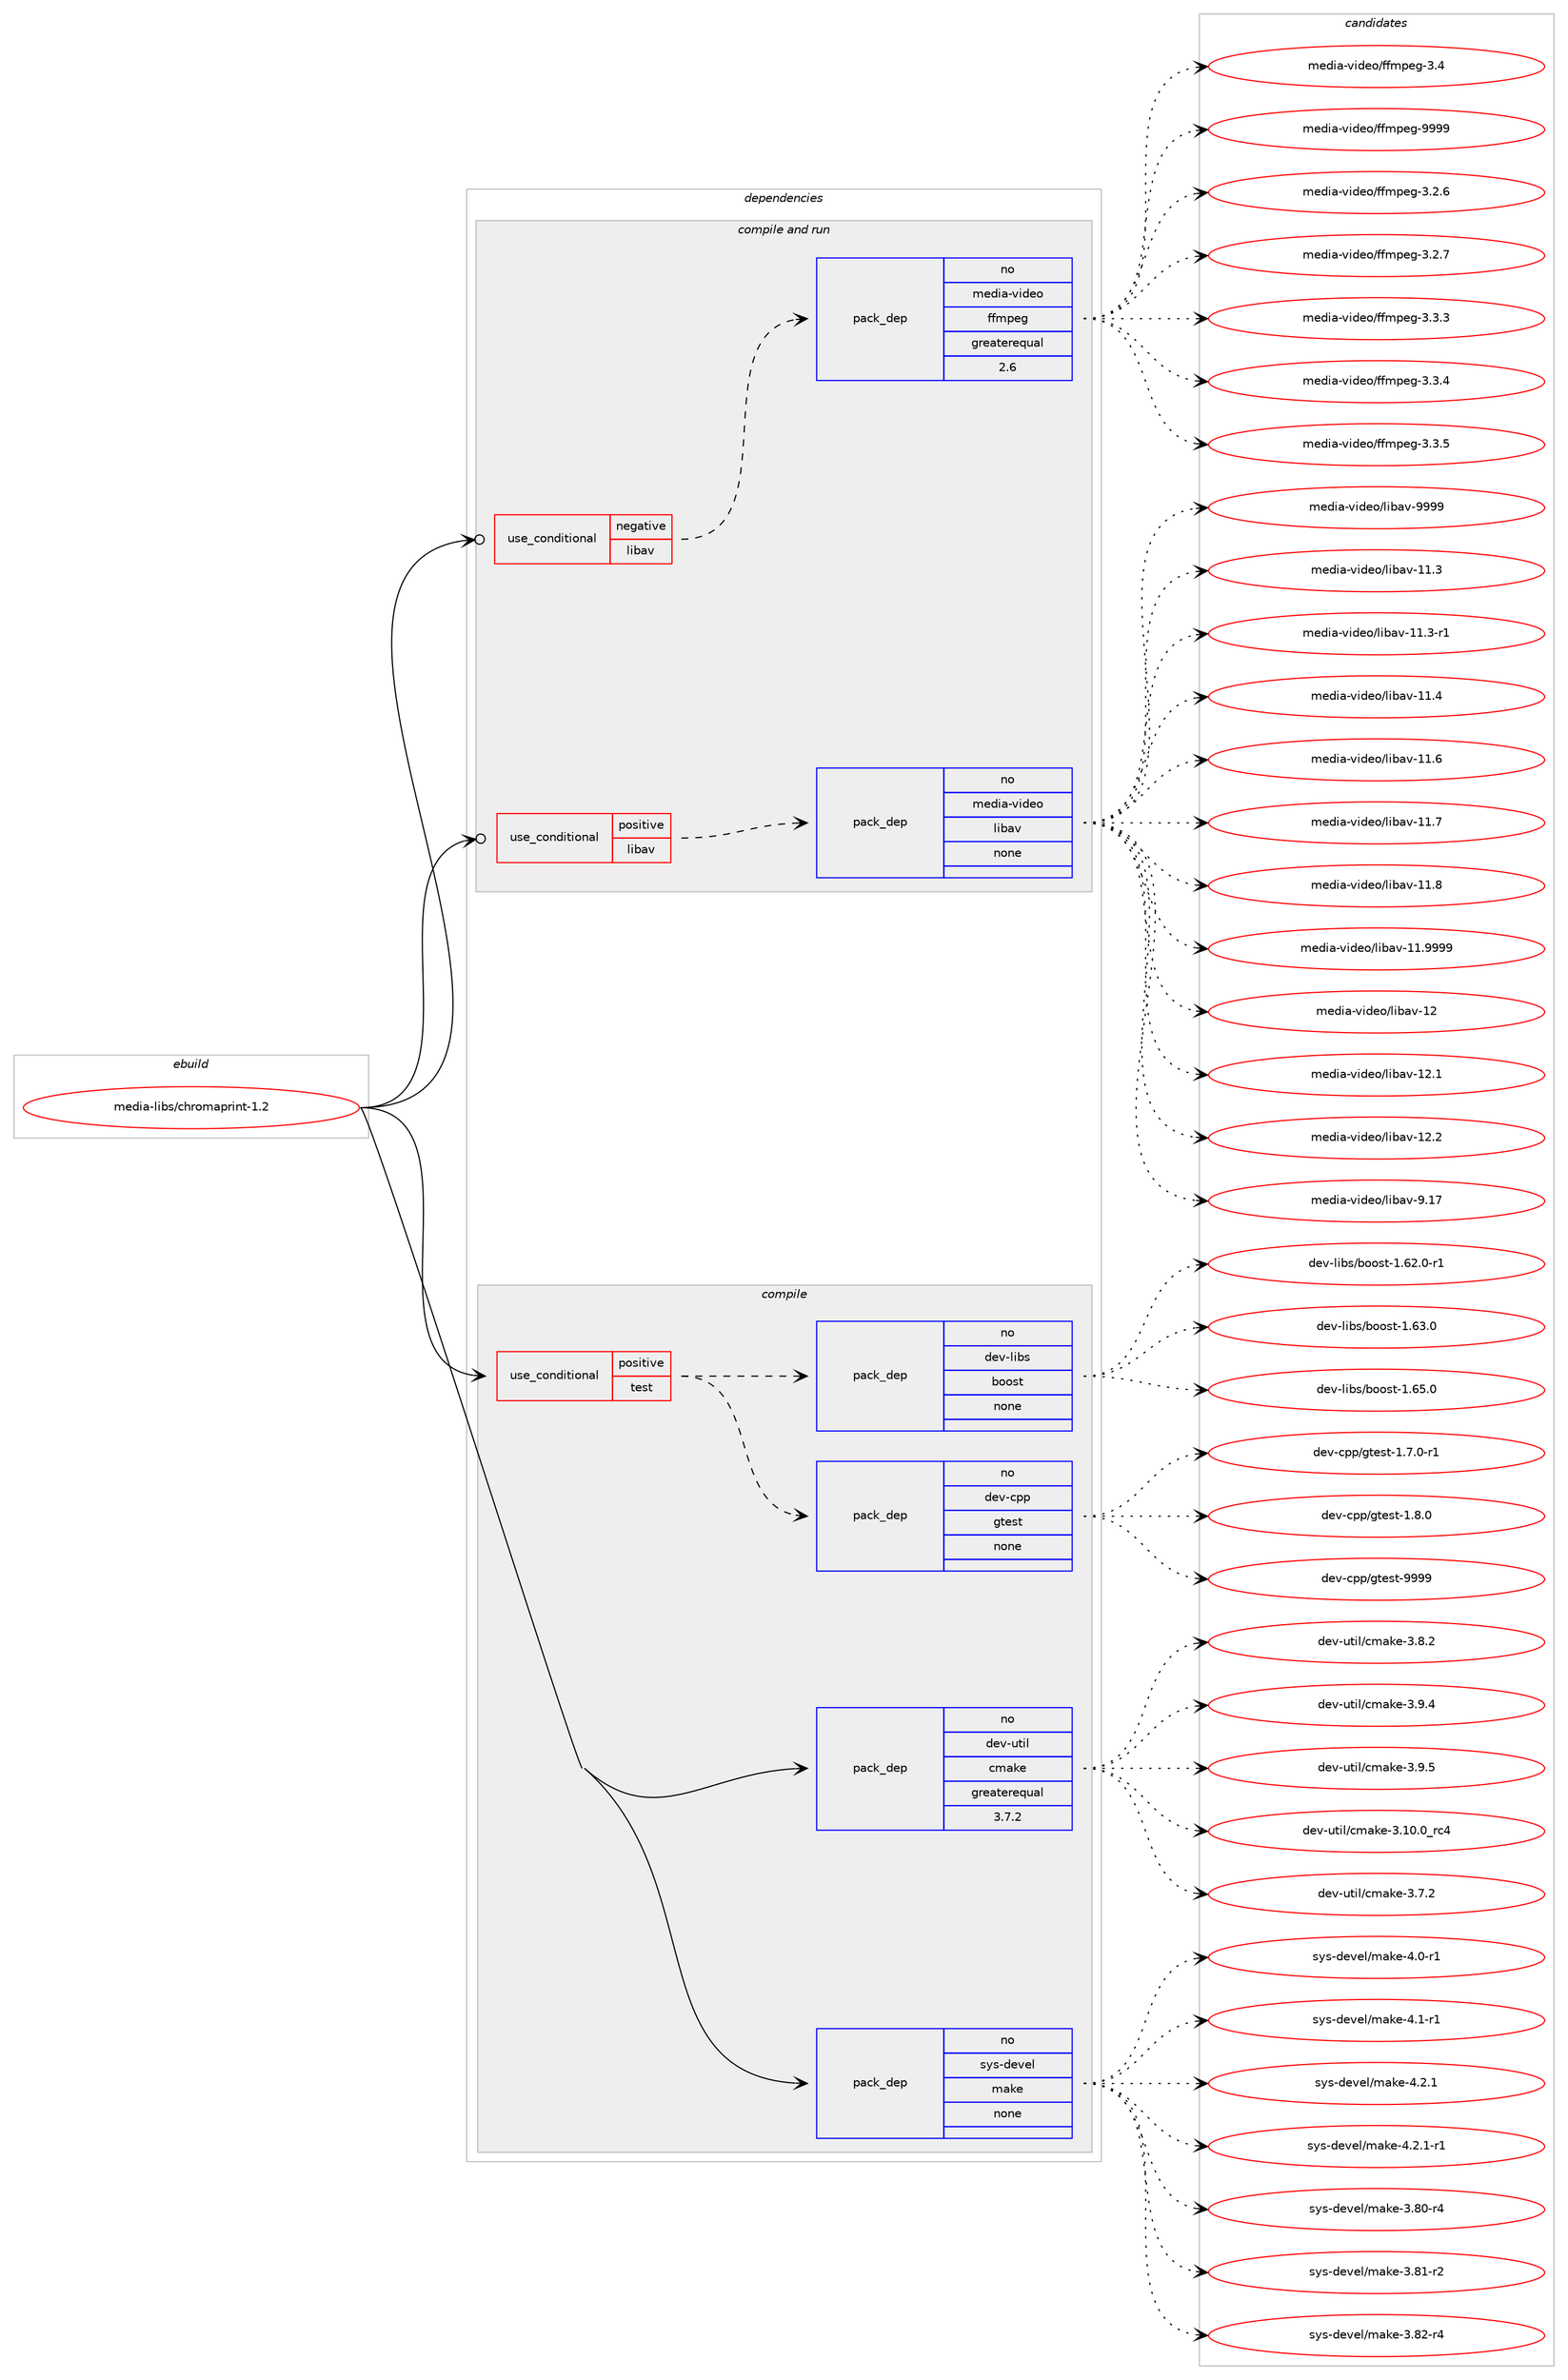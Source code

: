 digraph prolog {

# *************
# Graph options
# *************

newrank=true;
concentrate=true;
compound=true;
graph [rankdir=LR,fontname=Helvetica,fontsize=10,ranksep=1.5];#, ranksep=2.5, nodesep=0.2];
edge  [arrowhead=vee];
node  [fontname=Helvetica,fontsize=10];

# **********
# The ebuild
# **********

subgraph cluster_leftcol {
color=gray;
rank=same;
label=<<i>ebuild</i>>;
id [label="media-libs/chromaprint-1.2", color=red, width=4, href="../media-libs/chromaprint-1.2.svg"];
}

# ****************
# The dependencies
# ****************

subgraph cluster_midcol {
color=gray;
label=<<i>dependencies</i>>;
subgraph cluster_compile {
fillcolor="#eeeeee";
style=filled;
label=<<i>compile</i>>;
subgraph cond88789 {
dependency359695 [label=<<TABLE BORDER="0" CELLBORDER="1" CELLSPACING="0" CELLPADDING="4"><TR><TD ROWSPAN="3" CELLPADDING="10">use_conditional</TD></TR><TR><TD>positive</TD></TR><TR><TD>test</TD></TR></TABLE>>, shape=none, color=red];
subgraph pack265412 {
dependency359696 [label=<<TABLE BORDER="0" CELLBORDER="1" CELLSPACING="0" CELLPADDING="4" WIDTH="220"><TR><TD ROWSPAN="6" CELLPADDING="30">pack_dep</TD></TR><TR><TD WIDTH="110">no</TD></TR><TR><TD>dev-cpp</TD></TR><TR><TD>gtest</TD></TR><TR><TD>none</TD></TR><TR><TD></TD></TR></TABLE>>, shape=none, color=blue];
}
dependency359695:e -> dependency359696:w [weight=20,style="dashed",arrowhead="vee"];
subgraph pack265413 {
dependency359697 [label=<<TABLE BORDER="0" CELLBORDER="1" CELLSPACING="0" CELLPADDING="4" WIDTH="220"><TR><TD ROWSPAN="6" CELLPADDING="30">pack_dep</TD></TR><TR><TD WIDTH="110">no</TD></TR><TR><TD>dev-libs</TD></TR><TR><TD>boost</TD></TR><TR><TD>none</TD></TR><TR><TD></TD></TR></TABLE>>, shape=none, color=blue];
}
dependency359695:e -> dependency359697:w [weight=20,style="dashed",arrowhead="vee"];
}
id:e -> dependency359695:w [weight=20,style="solid",arrowhead="vee"];
subgraph pack265414 {
dependency359698 [label=<<TABLE BORDER="0" CELLBORDER="1" CELLSPACING="0" CELLPADDING="4" WIDTH="220"><TR><TD ROWSPAN="6" CELLPADDING="30">pack_dep</TD></TR><TR><TD WIDTH="110">no</TD></TR><TR><TD>dev-util</TD></TR><TR><TD>cmake</TD></TR><TR><TD>greaterequal</TD></TR><TR><TD>3.7.2</TD></TR></TABLE>>, shape=none, color=blue];
}
id:e -> dependency359698:w [weight=20,style="solid",arrowhead="vee"];
subgraph pack265415 {
dependency359699 [label=<<TABLE BORDER="0" CELLBORDER="1" CELLSPACING="0" CELLPADDING="4" WIDTH="220"><TR><TD ROWSPAN="6" CELLPADDING="30">pack_dep</TD></TR><TR><TD WIDTH="110">no</TD></TR><TR><TD>sys-devel</TD></TR><TR><TD>make</TD></TR><TR><TD>none</TD></TR><TR><TD></TD></TR></TABLE>>, shape=none, color=blue];
}
id:e -> dependency359699:w [weight=20,style="solid",arrowhead="vee"];
}
subgraph cluster_compileandrun {
fillcolor="#eeeeee";
style=filled;
label=<<i>compile and run</i>>;
subgraph cond88790 {
dependency359700 [label=<<TABLE BORDER="0" CELLBORDER="1" CELLSPACING="0" CELLPADDING="4"><TR><TD ROWSPAN="3" CELLPADDING="10">use_conditional</TD></TR><TR><TD>negative</TD></TR><TR><TD>libav</TD></TR></TABLE>>, shape=none, color=red];
subgraph pack265416 {
dependency359701 [label=<<TABLE BORDER="0" CELLBORDER="1" CELLSPACING="0" CELLPADDING="4" WIDTH="220"><TR><TD ROWSPAN="6" CELLPADDING="30">pack_dep</TD></TR><TR><TD WIDTH="110">no</TD></TR><TR><TD>media-video</TD></TR><TR><TD>ffmpeg</TD></TR><TR><TD>greaterequal</TD></TR><TR><TD>2.6</TD></TR></TABLE>>, shape=none, color=blue];
}
dependency359700:e -> dependency359701:w [weight=20,style="dashed",arrowhead="vee"];
}
id:e -> dependency359700:w [weight=20,style="solid",arrowhead="odotvee"];
subgraph cond88791 {
dependency359702 [label=<<TABLE BORDER="0" CELLBORDER="1" CELLSPACING="0" CELLPADDING="4"><TR><TD ROWSPAN="3" CELLPADDING="10">use_conditional</TD></TR><TR><TD>positive</TD></TR><TR><TD>libav</TD></TR></TABLE>>, shape=none, color=red];
subgraph pack265417 {
dependency359703 [label=<<TABLE BORDER="0" CELLBORDER="1" CELLSPACING="0" CELLPADDING="4" WIDTH="220"><TR><TD ROWSPAN="6" CELLPADDING="30">pack_dep</TD></TR><TR><TD WIDTH="110">no</TD></TR><TR><TD>media-video</TD></TR><TR><TD>libav</TD></TR><TR><TD>none</TD></TR><TR><TD></TD></TR></TABLE>>, shape=none, color=blue];
}
dependency359702:e -> dependency359703:w [weight=20,style="dashed",arrowhead="vee"];
}
id:e -> dependency359702:w [weight=20,style="solid",arrowhead="odotvee"];
}
subgraph cluster_run {
fillcolor="#eeeeee";
style=filled;
label=<<i>run</i>>;
}
}

# **************
# The candidates
# **************

subgraph cluster_choices {
rank=same;
color=gray;
label=<<i>candidates</i>>;

subgraph choice265412 {
color=black;
nodesep=1;
choice1001011184599112112471031161011151164549465546484511449 [label="dev-cpp/gtest-1.7.0-r1", color=red, width=4,href="../dev-cpp/gtest-1.7.0-r1.svg"];
choice100101118459911211247103116101115116454946564648 [label="dev-cpp/gtest-1.8.0", color=red, width=4,href="../dev-cpp/gtest-1.8.0.svg"];
choice1001011184599112112471031161011151164557575757 [label="dev-cpp/gtest-9999", color=red, width=4,href="../dev-cpp/gtest-9999.svg"];
dependency359696:e -> choice1001011184599112112471031161011151164549465546484511449:w [style=dotted,weight="100"];
dependency359696:e -> choice100101118459911211247103116101115116454946564648:w [style=dotted,weight="100"];
dependency359696:e -> choice1001011184599112112471031161011151164557575757:w [style=dotted,weight="100"];
}
subgraph choice265413 {
color=black;
nodesep=1;
choice10010111845108105981154798111111115116454946545046484511449 [label="dev-libs/boost-1.62.0-r1", color=red, width=4,href="../dev-libs/boost-1.62.0-r1.svg"];
choice1001011184510810598115479811111111511645494654514648 [label="dev-libs/boost-1.63.0", color=red, width=4,href="../dev-libs/boost-1.63.0.svg"];
choice1001011184510810598115479811111111511645494654534648 [label="dev-libs/boost-1.65.0", color=red, width=4,href="../dev-libs/boost-1.65.0.svg"];
dependency359697:e -> choice10010111845108105981154798111111115116454946545046484511449:w [style=dotted,weight="100"];
dependency359697:e -> choice1001011184510810598115479811111111511645494654514648:w [style=dotted,weight="100"];
dependency359697:e -> choice1001011184510810598115479811111111511645494654534648:w [style=dotted,weight="100"];
}
subgraph choice265414 {
color=black;
nodesep=1;
choice1001011184511711610510847991099710710145514649484648951149952 [label="dev-util/cmake-3.10.0_rc4", color=red, width=4,href="../dev-util/cmake-3.10.0_rc4.svg"];
choice10010111845117116105108479910997107101455146554650 [label="dev-util/cmake-3.7.2", color=red, width=4,href="../dev-util/cmake-3.7.2.svg"];
choice10010111845117116105108479910997107101455146564650 [label="dev-util/cmake-3.8.2", color=red, width=4,href="../dev-util/cmake-3.8.2.svg"];
choice10010111845117116105108479910997107101455146574652 [label="dev-util/cmake-3.9.4", color=red, width=4,href="../dev-util/cmake-3.9.4.svg"];
choice10010111845117116105108479910997107101455146574653 [label="dev-util/cmake-3.9.5", color=red, width=4,href="../dev-util/cmake-3.9.5.svg"];
dependency359698:e -> choice1001011184511711610510847991099710710145514649484648951149952:w [style=dotted,weight="100"];
dependency359698:e -> choice10010111845117116105108479910997107101455146554650:w [style=dotted,weight="100"];
dependency359698:e -> choice10010111845117116105108479910997107101455146564650:w [style=dotted,weight="100"];
dependency359698:e -> choice10010111845117116105108479910997107101455146574652:w [style=dotted,weight="100"];
dependency359698:e -> choice10010111845117116105108479910997107101455146574653:w [style=dotted,weight="100"];
}
subgraph choice265415 {
color=black;
nodesep=1;
choice11512111545100101118101108471099710710145514656484511452 [label="sys-devel/make-3.80-r4", color=red, width=4,href="../sys-devel/make-3.80-r4.svg"];
choice11512111545100101118101108471099710710145514656494511450 [label="sys-devel/make-3.81-r2", color=red, width=4,href="../sys-devel/make-3.81-r2.svg"];
choice11512111545100101118101108471099710710145514656504511452 [label="sys-devel/make-3.82-r4", color=red, width=4,href="../sys-devel/make-3.82-r4.svg"];
choice115121115451001011181011084710997107101455246484511449 [label="sys-devel/make-4.0-r1", color=red, width=4,href="../sys-devel/make-4.0-r1.svg"];
choice115121115451001011181011084710997107101455246494511449 [label="sys-devel/make-4.1-r1", color=red, width=4,href="../sys-devel/make-4.1-r1.svg"];
choice115121115451001011181011084710997107101455246504649 [label="sys-devel/make-4.2.1", color=red, width=4,href="../sys-devel/make-4.2.1.svg"];
choice1151211154510010111810110847109971071014552465046494511449 [label="sys-devel/make-4.2.1-r1", color=red, width=4,href="../sys-devel/make-4.2.1-r1.svg"];
dependency359699:e -> choice11512111545100101118101108471099710710145514656484511452:w [style=dotted,weight="100"];
dependency359699:e -> choice11512111545100101118101108471099710710145514656494511450:w [style=dotted,weight="100"];
dependency359699:e -> choice11512111545100101118101108471099710710145514656504511452:w [style=dotted,weight="100"];
dependency359699:e -> choice115121115451001011181011084710997107101455246484511449:w [style=dotted,weight="100"];
dependency359699:e -> choice115121115451001011181011084710997107101455246494511449:w [style=dotted,weight="100"];
dependency359699:e -> choice115121115451001011181011084710997107101455246504649:w [style=dotted,weight="100"];
dependency359699:e -> choice1151211154510010111810110847109971071014552465046494511449:w [style=dotted,weight="100"];
}
subgraph choice265416 {
color=black;
nodesep=1;
choice109101100105974511810510010111147102102109112101103455146504654 [label="media-video/ffmpeg-3.2.6", color=red, width=4,href="../media-video/ffmpeg-3.2.6.svg"];
choice109101100105974511810510010111147102102109112101103455146504655 [label="media-video/ffmpeg-3.2.7", color=red, width=4,href="../media-video/ffmpeg-3.2.7.svg"];
choice109101100105974511810510010111147102102109112101103455146514651 [label="media-video/ffmpeg-3.3.3", color=red, width=4,href="../media-video/ffmpeg-3.3.3.svg"];
choice109101100105974511810510010111147102102109112101103455146514652 [label="media-video/ffmpeg-3.3.4", color=red, width=4,href="../media-video/ffmpeg-3.3.4.svg"];
choice109101100105974511810510010111147102102109112101103455146514653 [label="media-video/ffmpeg-3.3.5", color=red, width=4,href="../media-video/ffmpeg-3.3.5.svg"];
choice10910110010597451181051001011114710210210911210110345514652 [label="media-video/ffmpeg-3.4", color=red, width=4,href="../media-video/ffmpeg-3.4.svg"];
choice1091011001059745118105100101111471021021091121011034557575757 [label="media-video/ffmpeg-9999", color=red, width=4,href="../media-video/ffmpeg-9999.svg"];
dependency359701:e -> choice109101100105974511810510010111147102102109112101103455146504654:w [style=dotted,weight="100"];
dependency359701:e -> choice109101100105974511810510010111147102102109112101103455146504655:w [style=dotted,weight="100"];
dependency359701:e -> choice109101100105974511810510010111147102102109112101103455146514651:w [style=dotted,weight="100"];
dependency359701:e -> choice109101100105974511810510010111147102102109112101103455146514652:w [style=dotted,weight="100"];
dependency359701:e -> choice109101100105974511810510010111147102102109112101103455146514653:w [style=dotted,weight="100"];
dependency359701:e -> choice10910110010597451181051001011114710210210911210110345514652:w [style=dotted,weight="100"];
dependency359701:e -> choice1091011001059745118105100101111471021021091121011034557575757:w [style=dotted,weight="100"];
}
subgraph choice265417 {
color=black;
nodesep=1;
choice10910110010597451181051001011114710810598971184549494651 [label="media-video/libav-11.3", color=red, width=4,href="../media-video/libav-11.3.svg"];
choice109101100105974511810510010111147108105989711845494946514511449 [label="media-video/libav-11.3-r1", color=red, width=4,href="../media-video/libav-11.3-r1.svg"];
choice10910110010597451181051001011114710810598971184549494652 [label="media-video/libav-11.4", color=red, width=4,href="../media-video/libav-11.4.svg"];
choice10910110010597451181051001011114710810598971184549494654 [label="media-video/libav-11.6", color=red, width=4,href="../media-video/libav-11.6.svg"];
choice10910110010597451181051001011114710810598971184549494655 [label="media-video/libav-11.7", color=red, width=4,href="../media-video/libav-11.7.svg"];
choice10910110010597451181051001011114710810598971184549494656 [label="media-video/libav-11.8", color=red, width=4,href="../media-video/libav-11.8.svg"];
choice10910110010597451181051001011114710810598971184549494657575757 [label="media-video/libav-11.9999", color=red, width=4,href="../media-video/libav-11.9999.svg"];
choice1091011001059745118105100101111471081059897118454950 [label="media-video/libav-12", color=red, width=4,href="../media-video/libav-12.svg"];
choice10910110010597451181051001011114710810598971184549504649 [label="media-video/libav-12.1", color=red, width=4,href="../media-video/libav-12.1.svg"];
choice10910110010597451181051001011114710810598971184549504650 [label="media-video/libav-12.2", color=red, width=4,href="../media-video/libav-12.2.svg"];
choice10910110010597451181051001011114710810598971184557464955 [label="media-video/libav-9.17", color=red, width=4,href="../media-video/libav-9.17.svg"];
choice10910110010597451181051001011114710810598971184557575757 [label="media-video/libav-9999", color=red, width=4,href="../media-video/libav-9999.svg"];
dependency359703:e -> choice10910110010597451181051001011114710810598971184549494651:w [style=dotted,weight="100"];
dependency359703:e -> choice109101100105974511810510010111147108105989711845494946514511449:w [style=dotted,weight="100"];
dependency359703:e -> choice10910110010597451181051001011114710810598971184549494652:w [style=dotted,weight="100"];
dependency359703:e -> choice10910110010597451181051001011114710810598971184549494654:w [style=dotted,weight="100"];
dependency359703:e -> choice10910110010597451181051001011114710810598971184549494655:w [style=dotted,weight="100"];
dependency359703:e -> choice10910110010597451181051001011114710810598971184549494656:w [style=dotted,weight="100"];
dependency359703:e -> choice10910110010597451181051001011114710810598971184549494657575757:w [style=dotted,weight="100"];
dependency359703:e -> choice1091011001059745118105100101111471081059897118454950:w [style=dotted,weight="100"];
dependency359703:e -> choice10910110010597451181051001011114710810598971184549504649:w [style=dotted,weight="100"];
dependency359703:e -> choice10910110010597451181051001011114710810598971184549504650:w [style=dotted,weight="100"];
dependency359703:e -> choice10910110010597451181051001011114710810598971184557464955:w [style=dotted,weight="100"];
dependency359703:e -> choice10910110010597451181051001011114710810598971184557575757:w [style=dotted,weight="100"];
}
}

}
